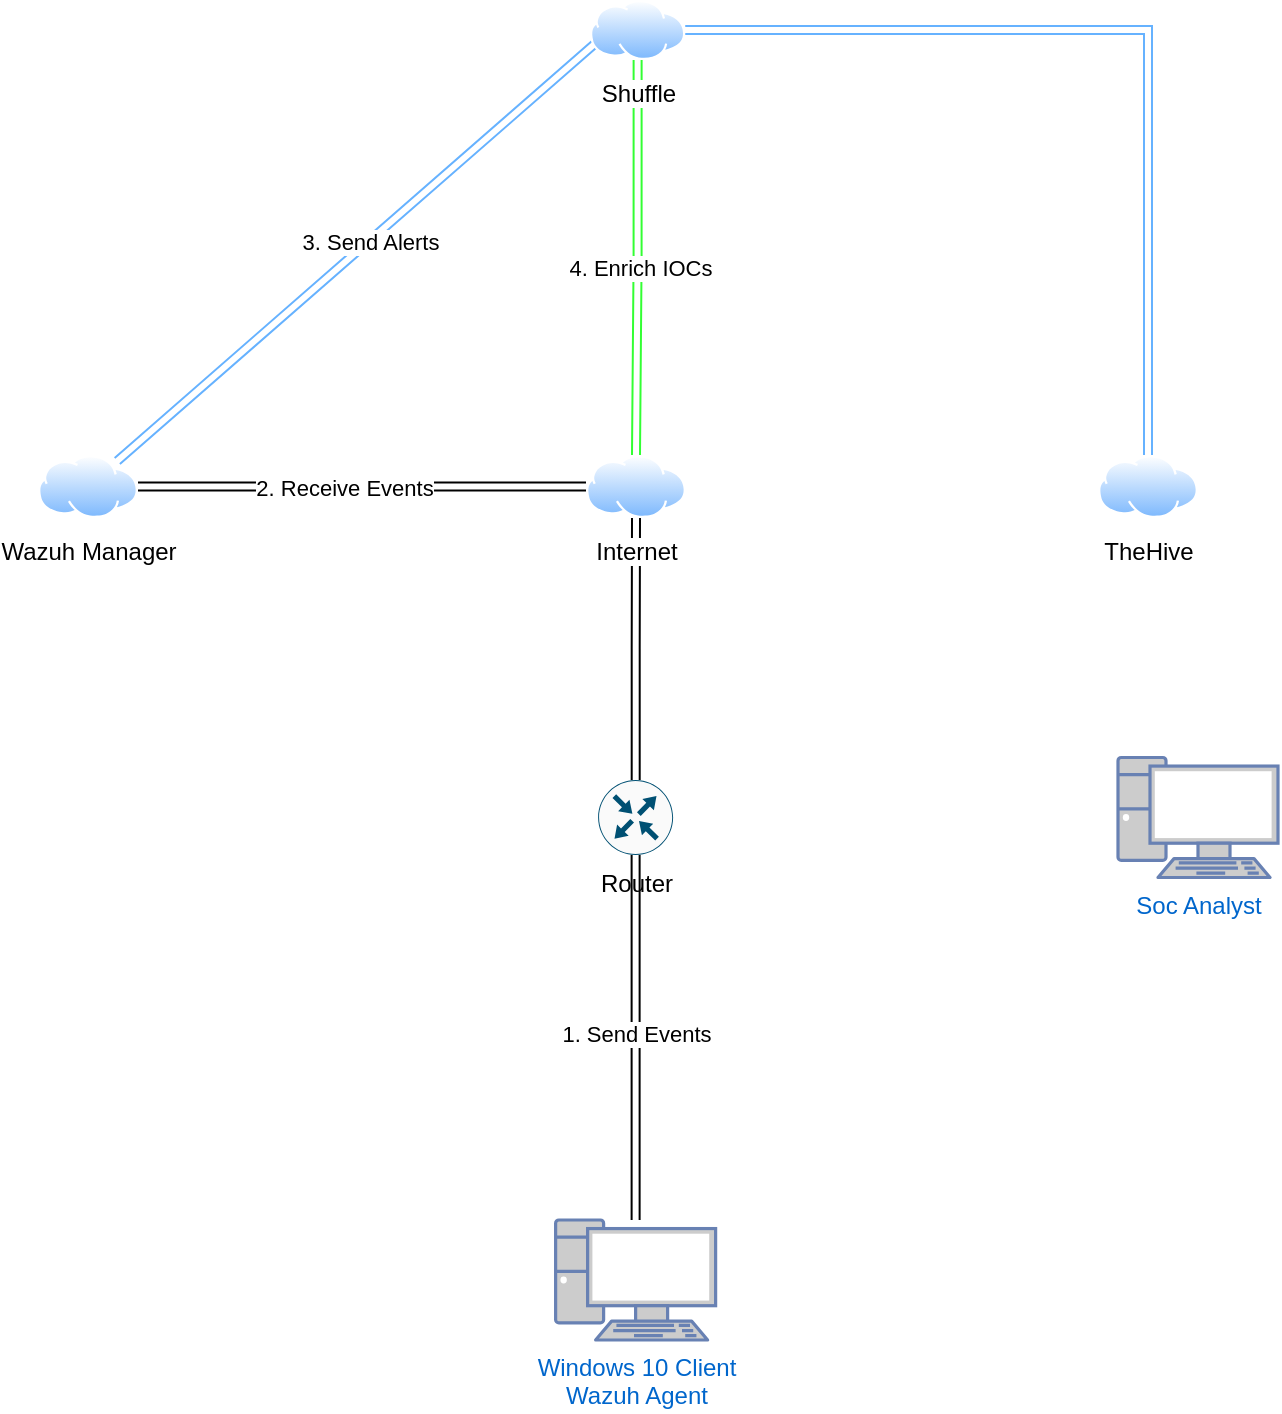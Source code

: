 <mxfile version="23.1.5" type="github">
  <diagram name="Page-1" id="SOLnCe5EUM9ss4cCJ6wD">
    <mxGraphModel dx="934" dy="587" grid="1" gridSize="10" guides="1" tooltips="1" connect="1" arrows="1" fold="1" page="1" pageScale="1" pageWidth="827" pageHeight="1169" math="0" shadow="0">
      <root>
        <mxCell id="0" />
        <mxCell id="1" parent="0" />
        <mxCell id="oZ_xJl9oZcupPHVQ0eDt-1" value="Windows 10 Client&lt;br&gt;Wazuh Agent" style="fontColor=#0066CC;verticalAlign=top;verticalLabelPosition=bottom;labelPosition=center;align=center;html=1;outlineConnect=0;fillColor=#CCCCCC;strokeColor=#6881B3;gradientColor=none;gradientDirection=north;strokeWidth=2;shape=mxgraph.networks.pc;" vertex="1" parent="1">
          <mxGeometry x="348.81" y="720" width="80" height="60" as="geometry" />
        </mxCell>
        <mxCell id="HfKM5Ihd41SCELyl7wUP-8" style="edgeStyle=orthogonalEdgeStyle;rounded=0;orthogonalLoop=1;jettySize=auto;html=1;entryX=0.5;entryY=1;entryDx=0;entryDy=0;shape=link;" edge="1" parent="1" source="oZ_xJl9oZcupPHVQ0eDt-2" target="HfKM5Ihd41SCELyl7wUP-1">
          <mxGeometry relative="1" as="geometry" />
        </mxCell>
        <mxCell id="oZ_xJl9oZcupPHVQ0eDt-2" value="Router" style="sketch=0;points=[[0.5,0,0],[1,0.5,0],[0.5,1,0],[0,0.5,0],[0.145,0.145,0],[0.856,0.145,0],[0.855,0.856,0],[0.145,0.855,0]];verticalLabelPosition=bottom;html=1;verticalAlign=top;aspect=fixed;align=center;pointerEvents=1;shape=mxgraph.cisco19.rect;prIcon=router;fillColor=#FAFAFA;strokeColor=#005073;" vertex="1" parent="1">
          <mxGeometry x="370.06" y="500" width="37.5" height="37.5" as="geometry" />
        </mxCell>
        <mxCell id="HfKM5Ihd41SCELyl7wUP-12" style="edgeStyle=orthogonalEdgeStyle;rounded=0;orthogonalLoop=1;jettySize=auto;html=1;entryX=1;entryY=0.5;entryDx=0;entryDy=0;shape=link;" edge="1" parent="1" source="HfKM5Ihd41SCELyl7wUP-1" target="HfKM5Ihd41SCELyl7wUP-2">
          <mxGeometry relative="1" as="geometry" />
        </mxCell>
        <mxCell id="HfKM5Ihd41SCELyl7wUP-19" value="2. Receive Events" style="edgeLabel;html=1;align=center;verticalAlign=middle;resizable=0;points=[];" vertex="1" connectable="0" parent="HfKM5Ihd41SCELyl7wUP-12">
          <mxGeometry x="0.086" relative="1" as="geometry">
            <mxPoint as="offset" />
          </mxGeometry>
        </mxCell>
        <mxCell id="HfKM5Ihd41SCELyl7wUP-1" value="Internet" style="image;aspect=fixed;perimeter=ellipsePerimeter;html=1;align=center;shadow=0;dashed=0;spacingTop=3;image=img/lib/active_directory/internet_cloud.svg;" vertex="1" parent="1">
          <mxGeometry x="364" y="337.5" width="50" height="31.5" as="geometry" />
        </mxCell>
        <mxCell id="HfKM5Ihd41SCELyl7wUP-20" style="rounded=0;orthogonalLoop=1;jettySize=auto;html=1;entryX=0;entryY=0.75;entryDx=0;entryDy=0;strokeColor=#66B2FF;shape=link;" edge="1" parent="1" source="HfKM5Ihd41SCELyl7wUP-2" target="HfKM5Ihd41SCELyl7wUP-4">
          <mxGeometry relative="1" as="geometry" />
        </mxCell>
        <mxCell id="HfKM5Ihd41SCELyl7wUP-21" value="3. Send Alerts" style="edgeLabel;html=1;align=center;verticalAlign=middle;resizable=0;points=[];" vertex="1" connectable="0" parent="HfKM5Ihd41SCELyl7wUP-20">
          <mxGeometry x="0.057" relative="1" as="geometry">
            <mxPoint as="offset" />
          </mxGeometry>
        </mxCell>
        <mxCell id="HfKM5Ihd41SCELyl7wUP-2" value="Wazuh Manager" style="image;aspect=fixed;perimeter=ellipsePerimeter;html=1;align=center;shadow=0;dashed=0;spacingTop=3;image=img/lib/active_directory/internet_cloud.svg;" vertex="1" parent="1">
          <mxGeometry x="90" y="337.5" width="50" height="31.5" as="geometry" />
        </mxCell>
        <mxCell id="HfKM5Ihd41SCELyl7wUP-3" value="TheHive" style="image;aspect=fixed;perimeter=ellipsePerimeter;html=1;align=center;shadow=0;dashed=0;spacingTop=3;image=img/lib/active_directory/internet_cloud.svg;" vertex="1" parent="1">
          <mxGeometry x="620" y="337.5" width="50" height="31.5" as="geometry" />
        </mxCell>
        <mxCell id="HfKM5Ihd41SCELyl7wUP-22" style="edgeStyle=orthogonalEdgeStyle;rounded=0;orthogonalLoop=1;jettySize=auto;html=1;entryX=0.5;entryY=0;entryDx=0;entryDy=0;shape=link;strokeColor=#33FF33;" edge="1" parent="1" source="HfKM5Ihd41SCELyl7wUP-4" target="HfKM5Ihd41SCELyl7wUP-1">
          <mxGeometry relative="1" as="geometry" />
        </mxCell>
        <mxCell id="HfKM5Ihd41SCELyl7wUP-24" value="4. Enrich IOCs" style="edgeLabel;html=1;align=center;verticalAlign=middle;resizable=0;points=[];" vertex="1" connectable="0" parent="HfKM5Ihd41SCELyl7wUP-22">
          <mxGeometry x="0.056" y="2" relative="1" as="geometry">
            <mxPoint as="offset" />
          </mxGeometry>
        </mxCell>
        <mxCell id="HfKM5Ihd41SCELyl7wUP-25" style="edgeStyle=orthogonalEdgeStyle;rounded=0;orthogonalLoop=1;jettySize=auto;html=1;entryX=0.5;entryY=0;entryDx=0;entryDy=0;shape=link;strokeColor=#66B2FF;" edge="1" parent="1" source="HfKM5Ihd41SCELyl7wUP-4" target="HfKM5Ihd41SCELyl7wUP-3">
          <mxGeometry relative="1" as="geometry" />
        </mxCell>
        <mxCell id="HfKM5Ihd41SCELyl7wUP-4" value="Shuffle" style="image;aspect=fixed;perimeter=ellipsePerimeter;html=1;align=center;shadow=0;dashed=0;spacingTop=3;image=img/lib/active_directory/internet_cloud.svg;" vertex="1" parent="1">
          <mxGeometry x="366" y="110" width="47.62" height="30" as="geometry" />
        </mxCell>
        <mxCell id="HfKM5Ihd41SCELyl7wUP-5" value="Soc Analyst" style="fontColor=#0066CC;verticalAlign=top;verticalLabelPosition=bottom;labelPosition=center;align=center;html=1;outlineConnect=0;fillColor=#CCCCCC;strokeColor=#6881B3;gradientColor=none;gradientDirection=north;strokeWidth=2;shape=mxgraph.networks.pc;" vertex="1" parent="1">
          <mxGeometry x="630" y="488.75" width="80" height="60" as="geometry" />
        </mxCell>
        <mxCell id="HfKM5Ihd41SCELyl7wUP-6" style="edgeStyle=orthogonalEdgeStyle;rounded=0;orthogonalLoop=1;jettySize=auto;html=1;entryX=0.5;entryY=1;entryDx=0;entryDy=0;entryPerimeter=0;startArrow=classic;startFill=1;shape=link;" edge="1" parent="1" source="oZ_xJl9oZcupPHVQ0eDt-1" target="oZ_xJl9oZcupPHVQ0eDt-2">
          <mxGeometry relative="1" as="geometry" />
        </mxCell>
        <mxCell id="HfKM5Ihd41SCELyl7wUP-7" value="1. Send Events" style="edgeLabel;html=1;align=center;verticalAlign=middle;resizable=0;points=[];" vertex="1" connectable="0" parent="HfKM5Ihd41SCELyl7wUP-6">
          <mxGeometry x="0.009" relative="1" as="geometry">
            <mxPoint y="-1" as="offset" />
          </mxGeometry>
        </mxCell>
      </root>
    </mxGraphModel>
  </diagram>
</mxfile>
